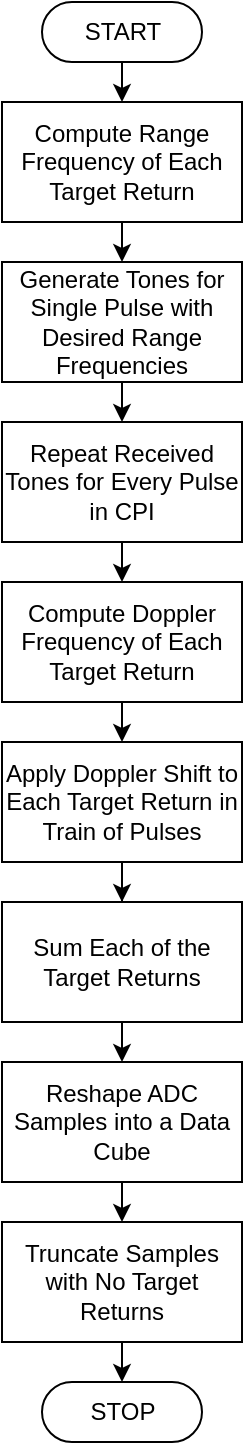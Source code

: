 <mxfile version="20.5.3" type="device" pages="7"><diagram id="XsvlJsYWS_nVfsNClrRG" name="ADC_Signal_Generation"><mxGraphModel dx="1422" dy="895" grid="1" gridSize="10" guides="1" tooltips="1" connect="1" arrows="1" fold="1" page="1" pageScale="1" pageWidth="850" pageHeight="1100" math="0" shadow="0"><root><mxCell id="0"/><mxCell id="1" parent="0"/><mxCell id="pCtaR1M1iawHM73BWnsn-4" style="edgeStyle=orthogonalEdgeStyle;rounded=0;orthogonalLoop=1;jettySize=auto;html=1;exitX=0.5;exitY=1;exitDx=0;exitDy=0;entryX=0.5;entryY=0;entryDx=0;entryDy=0;" edge="1" parent="1" source="pCtaR1M1iawHM73BWnsn-1" target="pCtaR1M1iawHM73BWnsn-3"><mxGeometry relative="1" as="geometry"><mxPoint x="380" y="250" as="targetPoint"/></mxGeometry></mxCell><mxCell id="pCtaR1M1iawHM73BWnsn-1" value="Compute Range Frequency of Each Target Return" style="rounded=0;whiteSpace=wrap;html=1;" vertex="1" parent="1"><mxGeometry x="580" y="80" width="120" height="60" as="geometry"/></mxCell><mxCell id="pCtaR1M1iawHM73BWnsn-6" style="edgeStyle=orthogonalEdgeStyle;rounded=0;orthogonalLoop=1;jettySize=auto;html=1;exitX=0.5;exitY=1;exitDx=0;exitDy=0;entryX=0.5;entryY=0;entryDx=0;entryDy=0;" edge="1" parent="1" source="pCtaR1M1iawHM73BWnsn-3" target="pCtaR1M1iawHM73BWnsn-5"><mxGeometry relative="1" as="geometry"/></mxCell><mxCell id="pCtaR1M1iawHM73BWnsn-3" value="Generate Tones for Single Pulse with Desired Range Frequencies" style="rounded=0;whiteSpace=wrap;html=1;" vertex="1" parent="1"><mxGeometry x="580" y="160" width="120" height="60" as="geometry"/></mxCell><mxCell id="pCtaR1M1iawHM73BWnsn-8" style="edgeStyle=orthogonalEdgeStyle;rounded=0;orthogonalLoop=1;jettySize=auto;html=1;exitX=0.5;exitY=1;exitDx=0;exitDy=0;" edge="1" parent="1" source="pCtaR1M1iawHM73BWnsn-5"><mxGeometry relative="1" as="geometry"><mxPoint x="640" y="320" as="targetPoint"/></mxGeometry></mxCell><mxCell id="pCtaR1M1iawHM73BWnsn-5" value="Repeat Received Tones for Every Pulse in CPI" style="rounded=0;whiteSpace=wrap;html=1;" vertex="1" parent="1"><mxGeometry x="580" y="240" width="120" height="60" as="geometry"/></mxCell><mxCell id="pCtaR1M1iawHM73BWnsn-10" style="edgeStyle=orthogonalEdgeStyle;rounded=0;orthogonalLoop=1;jettySize=auto;html=1;exitX=0.5;exitY=1;exitDx=0;exitDy=0;entryX=0.5;entryY=0;entryDx=0;entryDy=0;" edge="1" parent="1" source="pCtaR1M1iawHM73BWnsn-7" target="pCtaR1M1iawHM73BWnsn-9"><mxGeometry relative="1" as="geometry"/></mxCell><mxCell id="pCtaR1M1iawHM73BWnsn-7" value="Compute Doppler Frequency of Each Target Return" style="rounded=0;whiteSpace=wrap;html=1;" vertex="1" parent="1"><mxGeometry x="580" y="320" width="120" height="60" as="geometry"/></mxCell><mxCell id="pCtaR1M1iawHM73BWnsn-12" style="edgeStyle=orthogonalEdgeStyle;rounded=0;orthogonalLoop=1;jettySize=auto;html=1;exitX=0.5;exitY=1;exitDx=0;exitDy=0;" edge="1" parent="1" source="pCtaR1M1iawHM73BWnsn-9" target="pCtaR1M1iawHM73BWnsn-11"><mxGeometry relative="1" as="geometry"/></mxCell><mxCell id="pCtaR1M1iawHM73BWnsn-9" value="Apply Doppler Shift to Each Target Return in Train of Pulses" style="rounded=0;whiteSpace=wrap;html=1;" vertex="1" parent="1"><mxGeometry x="580" y="400" width="120" height="60" as="geometry"/></mxCell><mxCell id="pCtaR1M1iawHM73BWnsn-15" style="edgeStyle=orthogonalEdgeStyle;rounded=0;orthogonalLoop=1;jettySize=auto;html=1;exitX=0.5;exitY=1;exitDx=0;exitDy=0;entryX=0.5;entryY=0;entryDx=0;entryDy=0;" edge="1" parent="1" source="pCtaR1M1iawHM73BWnsn-11" target="pCtaR1M1iawHM73BWnsn-13"><mxGeometry relative="1" as="geometry"/></mxCell><mxCell id="pCtaR1M1iawHM73BWnsn-11" value="Sum Each of the Target Returns" style="rounded=0;whiteSpace=wrap;html=1;" vertex="1" parent="1"><mxGeometry x="580" y="480" width="120" height="60" as="geometry"/></mxCell><mxCell id="pCtaR1M1iawHM73BWnsn-16" style="edgeStyle=orthogonalEdgeStyle;rounded=0;orthogonalLoop=1;jettySize=auto;html=1;exitX=0.5;exitY=1;exitDx=0;exitDy=0;entryX=0.5;entryY=0;entryDx=0;entryDy=0;" edge="1" parent="1" source="pCtaR1M1iawHM73BWnsn-13" target="pCtaR1M1iawHM73BWnsn-14"><mxGeometry relative="1" as="geometry"/></mxCell><mxCell id="pCtaR1M1iawHM73BWnsn-13" value="Reshape ADC Samples into a Data Cube" style="rounded=0;whiteSpace=wrap;html=1;" vertex="1" parent="1"><mxGeometry x="580" y="560" width="120" height="60" as="geometry"/></mxCell><mxCell id="pCtaR1M1iawHM73BWnsn-20" style="edgeStyle=orthogonalEdgeStyle;rounded=0;orthogonalLoop=1;jettySize=auto;html=1;exitX=0.5;exitY=1;exitDx=0;exitDy=0;entryX=0.5;entryY=0.5;entryDx=0;entryDy=-15;entryPerimeter=0;" edge="1" parent="1" source="pCtaR1M1iawHM73BWnsn-14" target="pCtaR1M1iawHM73BWnsn-19"><mxGeometry relative="1" as="geometry"/></mxCell><mxCell id="pCtaR1M1iawHM73BWnsn-14" value="Truncate Samples with No Target Returns" style="rounded=0;whiteSpace=wrap;html=1;" vertex="1" parent="1"><mxGeometry x="580" y="640" width="120" height="60" as="geometry"/></mxCell><mxCell id="pCtaR1M1iawHM73BWnsn-18" style="edgeStyle=orthogonalEdgeStyle;rounded=0;orthogonalLoop=1;jettySize=auto;html=1;exitX=0.5;exitY=0.5;exitDx=0;exitDy=15;exitPerimeter=0;entryX=0.5;entryY=0;entryDx=0;entryDy=0;" edge="1" parent="1" source="pCtaR1M1iawHM73BWnsn-17" target="pCtaR1M1iawHM73BWnsn-1"><mxGeometry relative="1" as="geometry"/></mxCell><mxCell id="pCtaR1M1iawHM73BWnsn-17" value="START" style="html=1;dashed=0;whitespace=wrap;shape=mxgraph.dfd.start" vertex="1" parent="1"><mxGeometry x="600" y="30" width="80" height="30" as="geometry"/></mxCell><mxCell id="pCtaR1M1iawHM73BWnsn-19" value="STOP" style="html=1;dashed=0;whitespace=wrap;shape=mxgraph.dfd.start" vertex="1" parent="1"><mxGeometry x="600" y="720" width="80" height="30" as="geometry"/></mxCell></root></mxGraphModel></diagram><diagram id="BDVmSubpuNi5PZhpdsbS" name="Unsorted_RDM"><mxGraphModel dx="880" dy="554" grid="1" gridSize="10" guides="1" tooltips="1" connect="1" arrows="1" fold="1" page="1" pageScale="1" pageWidth="850" pageHeight="1100" math="0" shadow="0"><root><mxCell id="0"/><mxCell id="1" parent="0"/><mxCell id="qma4b-tmyD7hsim3KMBe-1" value="" style="rounded=0;whiteSpace=wrap;html=1;" vertex="1" parent="1"><mxGeometry x="239" y="120" width="40" height="40" as="geometry"/></mxCell><mxCell id="qma4b-tmyD7hsim3KMBe-2" value="" style="rounded=0;whiteSpace=wrap;html=1;" vertex="1" parent="1"><mxGeometry x="239" y="160" width="40" height="40" as="geometry"/></mxCell><mxCell id="qma4b-tmyD7hsim3KMBe-3" value="" style="rounded=0;whiteSpace=wrap;html=1;" vertex="1" parent="1"><mxGeometry x="239" y="200" width="40" height="40" as="geometry"/></mxCell><mxCell id="qma4b-tmyD7hsim3KMBe-4" value="" style="rounded=0;whiteSpace=wrap;html=1;" vertex="1" parent="1"><mxGeometry x="239" y="240" width="40" height="40" as="geometry"/></mxCell><mxCell id="qma4b-tmyD7hsim3KMBe-5" value="" style="rounded=0;whiteSpace=wrap;html=1;" vertex="1" parent="1"><mxGeometry x="239" y="280" width="40" height="40" as="geometry"/></mxCell><mxCell id="qma4b-tmyD7hsim3KMBe-6" value="" style="rounded=0;whiteSpace=wrap;html=1;" vertex="1" parent="1"><mxGeometry x="279" y="120" width="40" height="40" as="geometry"/></mxCell><mxCell id="qma4b-tmyD7hsim3KMBe-7" value="" style="rounded=0;whiteSpace=wrap;html=1;" vertex="1" parent="1"><mxGeometry x="279" y="160" width="40" height="40" as="geometry"/></mxCell><mxCell id="qma4b-tmyD7hsim3KMBe-8" value="" style="rounded=0;whiteSpace=wrap;html=1;" vertex="1" parent="1"><mxGeometry x="279" y="200" width="40" height="40" as="geometry"/></mxCell><mxCell id="qma4b-tmyD7hsim3KMBe-9" value="" style="rounded=0;whiteSpace=wrap;html=1;" vertex="1" parent="1"><mxGeometry x="279" y="240" width="40" height="40" as="geometry"/></mxCell><mxCell id="qma4b-tmyD7hsim3KMBe-10" value="" style="rounded=0;whiteSpace=wrap;html=1;" vertex="1" parent="1"><mxGeometry x="279" y="280" width="40" height="40" as="geometry"/></mxCell><mxCell id="qma4b-tmyD7hsim3KMBe-11" value="" style="rounded=0;whiteSpace=wrap;html=1;" vertex="1" parent="1"><mxGeometry x="319" y="120" width="40" height="40" as="geometry"/></mxCell><mxCell id="qma4b-tmyD7hsim3KMBe-12" value="" style="rounded=0;whiteSpace=wrap;html=1;" vertex="1" parent="1"><mxGeometry x="319" y="160" width="40" height="40" as="geometry"/></mxCell><mxCell id="qma4b-tmyD7hsim3KMBe-13" value="" style="rounded=0;whiteSpace=wrap;html=1;" vertex="1" parent="1"><mxGeometry x="319" y="200" width="40" height="40" as="geometry"/></mxCell><mxCell id="qma4b-tmyD7hsim3KMBe-14" value="" style="rounded=0;whiteSpace=wrap;html=1;" vertex="1" parent="1"><mxGeometry x="319" y="240" width="40" height="40" as="geometry"/></mxCell><mxCell id="qma4b-tmyD7hsim3KMBe-15" value="" style="rounded=0;whiteSpace=wrap;html=1;" vertex="1" parent="1"><mxGeometry x="319" y="280" width="40" height="40" as="geometry"/></mxCell><mxCell id="qma4b-tmyD7hsim3KMBe-16" value="" style="rounded=0;whiteSpace=wrap;html=1;" vertex="1" parent="1"><mxGeometry x="359" y="120" width="40" height="40" as="geometry"/></mxCell><mxCell id="qma4b-tmyD7hsim3KMBe-17" value="" style="rounded=0;whiteSpace=wrap;html=1;" vertex="1" parent="1"><mxGeometry x="359" y="160" width="40" height="40" as="geometry"/></mxCell><mxCell id="qma4b-tmyD7hsim3KMBe-18" value="" style="rounded=0;whiteSpace=wrap;html=1;" vertex="1" parent="1"><mxGeometry x="359" y="200" width="40" height="40" as="geometry"/></mxCell><mxCell id="qma4b-tmyD7hsim3KMBe-19" value="" style="rounded=0;whiteSpace=wrap;html=1;" vertex="1" parent="1"><mxGeometry x="359" y="240" width="40" height="40" as="geometry"/></mxCell><mxCell id="qma4b-tmyD7hsim3KMBe-20" value="" style="rounded=0;whiteSpace=wrap;html=1;" vertex="1" parent="1"><mxGeometry x="359" y="280" width="40" height="40" as="geometry"/></mxCell><mxCell id="qma4b-tmyD7hsim3KMBe-21" value="" style="rounded=0;whiteSpace=wrap;html=1;" vertex="1" parent="1"><mxGeometry x="399" y="120" width="40" height="40" as="geometry"/></mxCell><mxCell id="qma4b-tmyD7hsim3KMBe-22" value="" style="rounded=0;whiteSpace=wrap;html=1;" vertex="1" parent="1"><mxGeometry x="399" y="160" width="40" height="40" as="geometry"/></mxCell><mxCell id="qma4b-tmyD7hsim3KMBe-23" value="" style="rounded=0;whiteSpace=wrap;html=1;" vertex="1" parent="1"><mxGeometry x="399" y="200" width="40" height="40" as="geometry"/></mxCell><mxCell id="qma4b-tmyD7hsim3KMBe-24" value="" style="rounded=0;whiteSpace=wrap;html=1;" vertex="1" parent="1"><mxGeometry x="399" y="240" width="40" height="40" as="geometry"/></mxCell><mxCell id="qma4b-tmyD7hsim3KMBe-25" value="" style="rounded=0;whiteSpace=wrap;html=1;" vertex="1" parent="1"><mxGeometry x="399" y="280" width="40" height="40" as="geometry"/></mxCell><mxCell id="qma4b-tmyD7hsim3KMBe-26" value="R&lt;sub&gt;1&lt;/sub&gt;" style="text;html=1;resizable=0;autosize=1;align=center;verticalAlign=middle;points=[];fillColor=none;strokeColor=none;rounded=0;" vertex="1" parent="1"><mxGeometry x="199" y="125" width="40" height="30" as="geometry"/></mxCell><mxCell id="qma4b-tmyD7hsim3KMBe-27" value="R&lt;sub&gt;2&lt;/sub&gt;" style="text;html=1;resizable=0;autosize=1;align=center;verticalAlign=middle;points=[];fillColor=none;strokeColor=none;rounded=0;" vertex="1" parent="1"><mxGeometry x="199" y="165" width="40" height="30" as="geometry"/></mxCell><mxCell id="qma4b-tmyD7hsim3KMBe-28" value="R&lt;sub&gt;3&lt;/sub&gt;" style="text;html=1;resizable=0;autosize=1;align=center;verticalAlign=middle;points=[];fillColor=none;strokeColor=none;rounded=0;" vertex="1" parent="1"><mxGeometry x="199" y="203" width="40" height="30" as="geometry"/></mxCell><mxCell id="qma4b-tmyD7hsim3KMBe-29" value="R&lt;sub&gt;4&lt;/sub&gt;" style="text;html=1;resizable=0;autosize=1;align=center;verticalAlign=middle;points=[];fillColor=none;strokeColor=none;rounded=0;" vertex="1" parent="1"><mxGeometry x="199" y="243" width="40" height="30" as="geometry"/></mxCell><mxCell id="qma4b-tmyD7hsim3KMBe-30" value="R&lt;sub&gt;0&lt;/sub&gt;" style="text;html=1;resizable=0;autosize=1;align=center;verticalAlign=middle;points=[];fillColor=none;strokeColor=none;rounded=0;" vertex="1" parent="1"><mxGeometry x="199" y="285" width="40" height="30" as="geometry"/></mxCell><mxCell id="qma4b-tmyD7hsim3KMBe-31" value="D&lt;sub&gt;0&lt;/sub&gt;" style="text;html=1;resizable=0;autosize=1;align=center;verticalAlign=middle;points=[];fillColor=none;strokeColor=none;rounded=0;" vertex="1" parent="1"><mxGeometry x="239" y="320" width="40" height="30" as="geometry"/></mxCell><mxCell id="qma4b-tmyD7hsim3KMBe-32" value="D&lt;sub&gt;1&lt;/sub&gt;" style="text;html=1;resizable=0;autosize=1;align=center;verticalAlign=middle;points=[];fillColor=none;strokeColor=none;rounded=0;" vertex="1" parent="1"><mxGeometry x="279" y="320" width="40" height="30" as="geometry"/></mxCell><mxCell id="qma4b-tmyD7hsim3KMBe-33" value="D&lt;sub&gt;2&lt;/sub&gt;" style="text;html=1;resizable=0;autosize=1;align=center;verticalAlign=middle;points=[];fillColor=none;strokeColor=none;rounded=0;" vertex="1" parent="1"><mxGeometry x="319" y="320" width="40" height="30" as="geometry"/></mxCell><mxCell id="qma4b-tmyD7hsim3KMBe-34" value="D&lt;sub&gt;3&lt;/sub&gt;" style="text;html=1;resizable=0;autosize=1;align=center;verticalAlign=middle;points=[];fillColor=none;strokeColor=none;rounded=0;" vertex="1" parent="1"><mxGeometry x="359" y="320" width="40" height="30" as="geometry"/></mxCell><mxCell id="qma4b-tmyD7hsim3KMBe-35" value="D&lt;sub&gt;4&lt;/sub&gt;" style="text;html=1;resizable=0;autosize=1;align=center;verticalAlign=middle;points=[];fillColor=none;strokeColor=none;rounded=0;" vertex="1" parent="1"><mxGeometry x="399" y="320" width="40" height="30" as="geometry"/></mxCell></root></mxGraphModel></diagram><diagram name="Sorted_RDM" id="5gnEnsyJKhAqsS_R41z9"><mxGraphModel dx="924" dy="582" grid="1" gridSize="10" guides="1" tooltips="1" connect="1" arrows="1" fold="1" page="1" pageScale="1" pageWidth="850" pageHeight="1100" math="0" shadow="0"><root><mxCell id="VAWcPQcl9R44D6TkG4Eb-0"/><mxCell id="VAWcPQcl9R44D6TkG4Eb-1" parent="VAWcPQcl9R44D6TkG4Eb-0"/><mxCell id="VAWcPQcl9R44D6TkG4Eb-2" value="" style="rounded=0;whiteSpace=wrap;html=1;" vertex="1" parent="VAWcPQcl9R44D6TkG4Eb-1"><mxGeometry x="239" y="120" width="40" height="40" as="geometry"/></mxCell><mxCell id="VAWcPQcl9R44D6TkG4Eb-3" value="" style="rounded=0;whiteSpace=wrap;html=1;" vertex="1" parent="VAWcPQcl9R44D6TkG4Eb-1"><mxGeometry x="239" y="160" width="40" height="40" as="geometry"/></mxCell><mxCell id="VAWcPQcl9R44D6TkG4Eb-4" value="" style="rounded=0;whiteSpace=wrap;html=1;" vertex="1" parent="VAWcPQcl9R44D6TkG4Eb-1"><mxGeometry x="239" y="200" width="40" height="40" as="geometry"/></mxCell><mxCell id="VAWcPQcl9R44D6TkG4Eb-5" value="" style="rounded=0;whiteSpace=wrap;html=1;" vertex="1" parent="VAWcPQcl9R44D6TkG4Eb-1"><mxGeometry x="239" y="240" width="40" height="40" as="geometry"/></mxCell><mxCell id="VAWcPQcl9R44D6TkG4Eb-6" value="" style="rounded=0;whiteSpace=wrap;html=1;" vertex="1" parent="VAWcPQcl9R44D6TkG4Eb-1"><mxGeometry x="239" y="280" width="40" height="40" as="geometry"/></mxCell><mxCell id="VAWcPQcl9R44D6TkG4Eb-7" value="" style="rounded=0;whiteSpace=wrap;html=1;" vertex="1" parent="VAWcPQcl9R44D6TkG4Eb-1"><mxGeometry x="279" y="120" width="40" height="40" as="geometry"/></mxCell><mxCell id="VAWcPQcl9R44D6TkG4Eb-8" value="" style="rounded=0;whiteSpace=wrap;html=1;" vertex="1" parent="VAWcPQcl9R44D6TkG4Eb-1"><mxGeometry x="279" y="160" width="40" height="40" as="geometry"/></mxCell><mxCell id="VAWcPQcl9R44D6TkG4Eb-9" value="" style="rounded=0;whiteSpace=wrap;html=1;" vertex="1" parent="VAWcPQcl9R44D6TkG4Eb-1"><mxGeometry x="279" y="200" width="40" height="40" as="geometry"/></mxCell><mxCell id="VAWcPQcl9R44D6TkG4Eb-10" value="" style="rounded=0;whiteSpace=wrap;html=1;" vertex="1" parent="VAWcPQcl9R44D6TkG4Eb-1"><mxGeometry x="279" y="240" width="40" height="40" as="geometry"/></mxCell><mxCell id="VAWcPQcl9R44D6TkG4Eb-11" value="" style="rounded=0;whiteSpace=wrap;html=1;" vertex="1" parent="VAWcPQcl9R44D6TkG4Eb-1"><mxGeometry x="279" y="280" width="40" height="40" as="geometry"/></mxCell><mxCell id="VAWcPQcl9R44D6TkG4Eb-12" value="" style="rounded=0;whiteSpace=wrap;html=1;" vertex="1" parent="VAWcPQcl9R44D6TkG4Eb-1"><mxGeometry x="319" y="120" width="40" height="40" as="geometry"/></mxCell><mxCell id="VAWcPQcl9R44D6TkG4Eb-13" value="" style="rounded=0;whiteSpace=wrap;html=1;" vertex="1" parent="VAWcPQcl9R44D6TkG4Eb-1"><mxGeometry x="319" y="160" width="40" height="40" as="geometry"/></mxCell><mxCell id="VAWcPQcl9R44D6TkG4Eb-14" value="" style="rounded=0;whiteSpace=wrap;html=1;" vertex="1" parent="VAWcPQcl9R44D6TkG4Eb-1"><mxGeometry x="319" y="200" width="40" height="40" as="geometry"/></mxCell><mxCell id="VAWcPQcl9R44D6TkG4Eb-15" value="" style="rounded=0;whiteSpace=wrap;html=1;" vertex="1" parent="VAWcPQcl9R44D6TkG4Eb-1"><mxGeometry x="319" y="240" width="40" height="40" as="geometry"/></mxCell><mxCell id="VAWcPQcl9R44D6TkG4Eb-16" value="" style="rounded=0;whiteSpace=wrap;html=1;" vertex="1" parent="VAWcPQcl9R44D6TkG4Eb-1"><mxGeometry x="319" y="280" width="40" height="40" as="geometry"/></mxCell><mxCell id="VAWcPQcl9R44D6TkG4Eb-17" value="" style="rounded=0;whiteSpace=wrap;html=1;" vertex="1" parent="VAWcPQcl9R44D6TkG4Eb-1"><mxGeometry x="359" y="120" width="40" height="40" as="geometry"/></mxCell><mxCell id="VAWcPQcl9R44D6TkG4Eb-18" value="" style="rounded=0;whiteSpace=wrap;html=1;" vertex="1" parent="VAWcPQcl9R44D6TkG4Eb-1"><mxGeometry x="359" y="160" width="40" height="40" as="geometry"/></mxCell><mxCell id="VAWcPQcl9R44D6TkG4Eb-19" value="" style="rounded=0;whiteSpace=wrap;html=1;" vertex="1" parent="VAWcPQcl9R44D6TkG4Eb-1"><mxGeometry x="359" y="200" width="40" height="40" as="geometry"/></mxCell><mxCell id="VAWcPQcl9R44D6TkG4Eb-20" value="" style="rounded=0;whiteSpace=wrap;html=1;" vertex="1" parent="VAWcPQcl9R44D6TkG4Eb-1"><mxGeometry x="359" y="240" width="40" height="40" as="geometry"/></mxCell><mxCell id="VAWcPQcl9R44D6TkG4Eb-21" value="" style="rounded=0;whiteSpace=wrap;html=1;" vertex="1" parent="VAWcPQcl9R44D6TkG4Eb-1"><mxGeometry x="359" y="280" width="40" height="40" as="geometry"/></mxCell><mxCell id="VAWcPQcl9R44D6TkG4Eb-22" value="" style="rounded=0;whiteSpace=wrap;html=1;" vertex="1" parent="VAWcPQcl9R44D6TkG4Eb-1"><mxGeometry x="399" y="120" width="40" height="40" as="geometry"/></mxCell><mxCell id="VAWcPQcl9R44D6TkG4Eb-23" value="" style="rounded=0;whiteSpace=wrap;html=1;" vertex="1" parent="VAWcPQcl9R44D6TkG4Eb-1"><mxGeometry x="399" y="160" width="40" height="40" as="geometry"/></mxCell><mxCell id="VAWcPQcl9R44D6TkG4Eb-24" value="" style="rounded=0;whiteSpace=wrap;html=1;" vertex="1" parent="VAWcPQcl9R44D6TkG4Eb-1"><mxGeometry x="399" y="200" width="40" height="40" as="geometry"/></mxCell><mxCell id="VAWcPQcl9R44D6TkG4Eb-25" value="" style="rounded=0;whiteSpace=wrap;html=1;" vertex="1" parent="VAWcPQcl9R44D6TkG4Eb-1"><mxGeometry x="399" y="240" width="40" height="40" as="geometry"/></mxCell><mxCell id="VAWcPQcl9R44D6TkG4Eb-26" value="" style="rounded=0;whiteSpace=wrap;html=1;" vertex="1" parent="VAWcPQcl9R44D6TkG4Eb-1"><mxGeometry x="399" y="280" width="40" height="40" as="geometry"/></mxCell><mxCell id="VAWcPQcl9R44D6TkG4Eb-27" value="R&lt;sub&gt;4&lt;/sub&gt;" style="text;html=1;resizable=0;autosize=1;align=center;verticalAlign=middle;points=[];fillColor=none;strokeColor=none;rounded=0;" vertex="1" parent="VAWcPQcl9R44D6TkG4Eb-1"><mxGeometry x="199" y="125" width="40" height="30" as="geometry"/></mxCell><mxCell id="VAWcPQcl9R44D6TkG4Eb-28" value="R&lt;sub&gt;3&lt;/sub&gt;" style="text;html=1;resizable=0;autosize=1;align=center;verticalAlign=middle;points=[];fillColor=none;strokeColor=none;rounded=0;" vertex="1" parent="VAWcPQcl9R44D6TkG4Eb-1"><mxGeometry x="199" y="165" width="40" height="30" as="geometry"/></mxCell><mxCell id="VAWcPQcl9R44D6TkG4Eb-29" value="R&lt;sub&gt;2&lt;/sub&gt;" style="text;html=1;resizable=0;autosize=1;align=center;verticalAlign=middle;points=[];fillColor=none;strokeColor=none;rounded=0;" vertex="1" parent="VAWcPQcl9R44D6TkG4Eb-1"><mxGeometry x="199" y="203" width="40" height="30" as="geometry"/></mxCell><mxCell id="VAWcPQcl9R44D6TkG4Eb-30" value="R&lt;sub&gt;1&lt;/sub&gt;" style="text;html=1;resizable=0;autosize=1;align=center;verticalAlign=middle;points=[];fillColor=none;strokeColor=none;rounded=0;" vertex="1" parent="VAWcPQcl9R44D6TkG4Eb-1"><mxGeometry x="199" y="243" width="40" height="30" as="geometry"/></mxCell><mxCell id="VAWcPQcl9R44D6TkG4Eb-31" value="R&lt;sub&gt;0&lt;/sub&gt;" style="text;html=1;resizable=0;autosize=1;align=center;verticalAlign=middle;points=[];fillColor=none;strokeColor=none;rounded=0;" vertex="1" parent="VAWcPQcl9R44D6TkG4Eb-1"><mxGeometry x="199" y="285" width="40" height="30" as="geometry"/></mxCell><mxCell id="VAWcPQcl9R44D6TkG4Eb-32" value="D&lt;sub&gt;0&lt;/sub&gt;" style="text;html=1;resizable=0;autosize=1;align=center;verticalAlign=middle;points=[];fillColor=none;strokeColor=none;rounded=0;" vertex="1" parent="VAWcPQcl9R44D6TkG4Eb-1"><mxGeometry x="239" y="320" width="40" height="30" as="geometry"/></mxCell><mxCell id="VAWcPQcl9R44D6TkG4Eb-33" value="D&lt;sub&gt;1&lt;/sub&gt;" style="text;html=1;resizable=0;autosize=1;align=center;verticalAlign=middle;points=[];fillColor=none;strokeColor=none;rounded=0;" vertex="1" parent="VAWcPQcl9R44D6TkG4Eb-1"><mxGeometry x="279" y="320" width="40" height="30" as="geometry"/></mxCell><mxCell id="VAWcPQcl9R44D6TkG4Eb-34" value="D&lt;sub&gt;2&lt;/sub&gt;" style="text;html=1;resizable=0;autosize=1;align=center;verticalAlign=middle;points=[];fillColor=none;strokeColor=none;rounded=0;" vertex="1" parent="VAWcPQcl9R44D6TkG4Eb-1"><mxGeometry x="319" y="320" width="40" height="30" as="geometry"/></mxCell><mxCell id="VAWcPQcl9R44D6TkG4Eb-35" value="D&lt;sub&gt;3&lt;/sub&gt;" style="text;html=1;resizable=0;autosize=1;align=center;verticalAlign=middle;points=[];fillColor=none;strokeColor=none;rounded=0;" vertex="1" parent="VAWcPQcl9R44D6TkG4Eb-1"><mxGeometry x="359" y="320" width="40" height="30" as="geometry"/></mxCell><mxCell id="VAWcPQcl9R44D6TkG4Eb-36" value="D&lt;sub&gt;4&lt;/sub&gt;" style="text;html=1;resizable=0;autosize=1;align=center;verticalAlign=middle;points=[];fillColor=none;strokeColor=none;rounded=0;" vertex="1" parent="VAWcPQcl9R44D6TkG4Eb-1"><mxGeometry x="399" y="320" width="40" height="30" as="geometry"/></mxCell></root></mxGraphModel></diagram><diagram id="eoetLt2s9mVSDNk1llPK" name="RDM_Generation"><mxGraphModel dx="739" dy="466" grid="1" gridSize="10" guides="1" tooltips="1" connect="1" arrows="1" fold="1" page="1" pageScale="1" pageWidth="850" pageHeight="1100" math="0" shadow="0"><root><mxCell id="0"/><mxCell id="1" parent="0"/><mxCell id="tJkEolf7fi75z0jrcYoH-6" style="edgeStyle=orthogonalEdgeStyle;rounded=0;orthogonalLoop=1;jettySize=auto;html=1;exitX=1;exitY=0.5;exitDx=0;exitDy=0;" edge="1" parent="1" source="tJkEolf7fi75z0jrcYoH-1" target="tJkEolf7fi75z0jrcYoH-5"><mxGeometry relative="1" as="geometry"/></mxCell><mxCell id="tJkEolf7fi75z0jrcYoH-1" value="Data Cube" style="rounded=0;whiteSpace=wrap;html=1;" vertex="1" parent="1"><mxGeometry x="200" y="80" width="80" height="40" as="geometry"/></mxCell><mxCell id="tJkEolf7fi75z0jrcYoH-8" style="edgeStyle=orthogonalEdgeStyle;rounded=0;orthogonalLoop=1;jettySize=auto;html=1;exitX=1;exitY=0.5;exitDx=0;exitDy=0;entryX=0;entryY=0.5;entryDx=0;entryDy=0;" edge="1" parent="1" source="tJkEolf7fi75z0jrcYoH-5" target="tJkEolf7fi75z0jrcYoH-7"><mxGeometry relative="1" as="geometry"/></mxCell><mxCell id="tJkEolf7fi75z0jrcYoH-5" value="Fast-Time FFT" style="rounded=0;whiteSpace=wrap;html=1;" vertex="1" parent="1"><mxGeometry x="320" y="80" width="80" height="40" as="geometry"/></mxCell><mxCell id="tJkEolf7fi75z0jrcYoH-10" style="edgeStyle=orthogonalEdgeStyle;rounded=0;orthogonalLoop=1;jettySize=auto;html=1;exitX=1;exitY=0.5;exitDx=0;exitDy=0;" edge="1" parent="1" source="tJkEolf7fi75z0jrcYoH-7" target="tJkEolf7fi75z0jrcYoH-9"><mxGeometry relative="1" as="geometry"/></mxCell><mxCell id="tJkEolf7fi75z0jrcYoH-7" value="Slow-Time FFT" style="rounded=0;whiteSpace=wrap;html=1;" vertex="1" parent="1"><mxGeometry x="440" y="80" width="80" height="40" as="geometry"/></mxCell><mxCell id="tJkEolf7fi75z0jrcYoH-9" value="RDM" style="rounded=0;whiteSpace=wrap;html=1;" vertex="1" parent="1"><mxGeometry x="560" y="80" width="80" height="40" as="geometry"/></mxCell></root></mxGraphModel></diagram><diagram name="Copy of RDM_Generation" id="qhoW599u94LHxaz88uep"><mxGraphModel dx="684" dy="431" grid="1" gridSize="10" guides="1" tooltips="1" connect="1" arrows="1" fold="1" page="1" pageScale="1" pageWidth="850" pageHeight="1100" math="0" shadow="0"><root><mxCell id="GfXU0Yf7cd25zhuCfVfK-0"/><mxCell id="GfXU0Yf7cd25zhuCfVfK-1" parent="GfXU0Yf7cd25zhuCfVfK-0"/><mxCell id="GfXU0Yf7cd25zhuCfVfK-2" style="edgeStyle=orthogonalEdgeStyle;rounded=0;orthogonalLoop=1;jettySize=auto;html=1;exitX=1;exitY=0.5;exitDx=0;exitDy=0;" edge="1" parent="GfXU0Yf7cd25zhuCfVfK-1" source="GfXU0Yf7cd25zhuCfVfK-3" target="GfXU0Yf7cd25zhuCfVfK-5"><mxGeometry relative="1" as="geometry"/></mxCell><mxCell id="GfXU0Yf7cd25zhuCfVfK-3" value="Data Cube" style="rounded=0;whiteSpace=wrap;html=1;" vertex="1" parent="GfXU0Yf7cd25zhuCfVfK-1"><mxGeometry x="200" y="80" width="80" height="40" as="geometry"/></mxCell><mxCell id="GfXU0Yf7cd25zhuCfVfK-4" style="edgeStyle=orthogonalEdgeStyle;rounded=0;orthogonalLoop=1;jettySize=auto;html=1;exitX=1;exitY=0.5;exitDx=0;exitDy=0;entryX=0;entryY=0.5;entryDx=0;entryDy=0;" edge="1" parent="GfXU0Yf7cd25zhuCfVfK-1" source="GfXU0Yf7cd25zhuCfVfK-5" target="iY6bvdlIruvFw4gIKjS2-0"><mxGeometry relative="1" as="geometry"/></mxCell><mxCell id="GfXU0Yf7cd25zhuCfVfK-5" value="Fast-Time FFT" style="rounded=0;whiteSpace=wrap;html=1;" vertex="1" parent="GfXU0Yf7cd25zhuCfVfK-1"><mxGeometry x="320" y="80" width="80" height="40" as="geometry"/></mxCell><mxCell id="GfXU0Yf7cd25zhuCfVfK-6" style="edgeStyle=orthogonalEdgeStyle;rounded=0;orthogonalLoop=1;jettySize=auto;html=1;exitX=1;exitY=0.5;exitDx=0;exitDy=0;" edge="1" parent="GfXU0Yf7cd25zhuCfVfK-1" source="GfXU0Yf7cd25zhuCfVfK-7" target="GfXU0Yf7cd25zhuCfVfK-8"><mxGeometry relative="1" as="geometry"/></mxCell><mxCell id="GfXU0Yf7cd25zhuCfVfK-7" value="Slow-Time FFT" style="rounded=0;whiteSpace=wrap;html=1;" vertex="1" parent="GfXU0Yf7cd25zhuCfVfK-1"><mxGeometry x="560" y="80" width="80" height="40" as="geometry"/></mxCell><mxCell id="GfXU0Yf7cd25zhuCfVfK-8" value="RDM" style="rounded=0;whiteSpace=wrap;html=1;" vertex="1" parent="GfXU0Yf7cd25zhuCfVfK-1"><mxGeometry x="680" y="80" width="80" height="40" as="geometry"/></mxCell><mxCell id="iY6bvdlIruvFw4gIKjS2-1" style="edgeStyle=orthogonalEdgeStyle;rounded=0;orthogonalLoop=1;jettySize=auto;html=1;exitX=1;exitY=0.5;exitDx=0;exitDy=0;entryX=0;entryY=0.5;entryDx=0;entryDy=0;" edge="1" parent="GfXU0Yf7cd25zhuCfVfK-1" source="iY6bvdlIruvFw4gIKjS2-0" target="GfXU0Yf7cd25zhuCfVfK-7"><mxGeometry relative="1" as="geometry"/></mxCell><mxCell id="iY6bvdlIruvFw4gIKjS2-0" value="Reorder Range Gates" style="rounded=0;whiteSpace=wrap;html=1;" vertex="1" parent="GfXU0Yf7cd25zhuCfVfK-1"><mxGeometry x="440" y="80" width="80" height="40" as="geometry"/></mxCell></root></mxGraphModel></diagram><diagram name="Amplitude_Compensation" id="9ai8KSfCCVKacycW04XN"><mxGraphModel dx="803" dy="506" grid="1" gridSize="10" guides="1" tooltips="1" connect="1" arrows="1" fold="1" page="1" pageScale="1" pageWidth="850" pageHeight="1100" math="0" shadow="0"><root><mxCell id="EaoBGAGSMgRXQh1aoxzk-0"/><mxCell id="EaoBGAGSMgRXQh1aoxzk-1" parent="EaoBGAGSMgRXQh1aoxzk-0"/><mxCell id="EaoBGAGSMgRXQh1aoxzk-2" style="edgeStyle=orthogonalEdgeStyle;rounded=0;orthogonalLoop=1;jettySize=auto;html=1;exitX=1;exitY=0.5;exitDx=0;exitDy=0;" edge="1" parent="EaoBGAGSMgRXQh1aoxzk-1" source="EaoBGAGSMgRXQh1aoxzk-3" target="EaoBGAGSMgRXQh1aoxzk-5"><mxGeometry relative="1" as="geometry"/></mxCell><mxCell id="EaoBGAGSMgRXQh1aoxzk-3" value="Data Cube" style="rounded=0;whiteSpace=wrap;html=1;" vertex="1" parent="EaoBGAGSMgRXQh1aoxzk-1"><mxGeometry x="200" y="80" width="80" height="40" as="geometry"/></mxCell><mxCell id="weqfuOzb-yE4W973DJ3g-0" style="edgeStyle=orthogonalEdgeStyle;rounded=0;orthogonalLoop=1;jettySize=auto;html=1;exitX=1;exitY=0.5;exitDx=0;exitDy=0;entryX=0;entryY=0.5;entryDx=0;entryDy=0;" edge="1" parent="EaoBGAGSMgRXQh1aoxzk-1" source="EaoBGAGSMgRXQh1aoxzk-5" target="ObYCfFLBM-Su23ue9LiP-0"><mxGeometry relative="1" as="geometry"/></mxCell><mxCell id="EaoBGAGSMgRXQh1aoxzk-5" value="Fast-Time FFT" style="rounded=0;whiteSpace=wrap;html=1;" vertex="1" parent="EaoBGAGSMgRXQh1aoxzk-1"><mxGeometry x="320" y="80" width="80" height="40" as="geometry"/></mxCell><mxCell id="EaoBGAGSMgRXQh1aoxzk-6" style="edgeStyle=orthogonalEdgeStyle;rounded=0;orthogonalLoop=1;jettySize=auto;html=1;exitX=1;exitY=0.5;exitDx=0;exitDy=0;" edge="1" parent="EaoBGAGSMgRXQh1aoxzk-1" source="EaoBGAGSMgRXQh1aoxzk-7" target="EaoBGAGSMgRXQh1aoxzk-8"><mxGeometry relative="1" as="geometry"/></mxCell><mxCell id="EaoBGAGSMgRXQh1aoxzk-7" value="Slow-Time FFT" style="rounded=0;whiteSpace=wrap;html=1;" vertex="1" parent="EaoBGAGSMgRXQh1aoxzk-1"><mxGeometry x="200" y="160" width="80" height="40" as="geometry"/></mxCell><mxCell id="EaoBGAGSMgRXQh1aoxzk-8" value="RDM" style="rounded=0;whiteSpace=wrap;html=1;" vertex="1" parent="EaoBGAGSMgRXQh1aoxzk-1"><mxGeometry x="320" y="160" width="80" height="40" as="geometry"/></mxCell><mxCell id="weqfuOzb-yE4W973DJ3g-2" style="edgeStyle=orthogonalEdgeStyle;rounded=0;orthogonalLoop=1;jettySize=auto;html=1;exitX=1;exitY=0.5;exitDx=0;exitDy=0;entryX=0;entryY=0.5;entryDx=0;entryDy=0;" edge="1" parent="EaoBGAGSMgRXQh1aoxzk-1" source="xJDwxIhZ93fvP0aS-vr0-0" target="EaoBGAGSMgRXQh1aoxzk-7"><mxGeometry relative="1" as="geometry"/></mxCell><mxCell id="xJDwxIhZ93fvP0aS-vr0-0" value="Amplitude Compensation" style="rounded=0;whiteSpace=wrap;html=1;" vertex="1" parent="EaoBGAGSMgRXQh1aoxzk-1"><mxGeometry x="560" y="80" width="80" height="40" as="geometry"/></mxCell><mxCell id="weqfuOzb-yE4W973DJ3g-1" style="edgeStyle=orthogonalEdgeStyle;rounded=0;orthogonalLoop=1;jettySize=auto;html=1;exitX=1;exitY=0.5;exitDx=0;exitDy=0;entryX=0;entryY=0.5;entryDx=0;entryDy=0;" edge="1" parent="EaoBGAGSMgRXQh1aoxzk-1" source="ObYCfFLBM-Su23ue9LiP-0" target="xJDwxIhZ93fvP0aS-vr0-0"><mxGeometry relative="1" as="geometry"/></mxCell><mxCell id="ObYCfFLBM-Su23ue9LiP-0" value="Reorder Range Gates" style="rounded=0;whiteSpace=wrap;html=1;" vertex="1" parent="EaoBGAGSMgRXQh1aoxzk-1"><mxGeometry x="440" y="80" width="80" height="40" as="geometry"/></mxCell></root></mxGraphModel></diagram><diagram id="wVRCXhl18GjMyCgv_pVk" name="Full_Chain"><mxGraphModel dx="840" dy="529" grid="1" gridSize="10" guides="1" tooltips="1" connect="1" arrows="1" fold="1" page="1" pageScale="1" pageWidth="850" pageHeight="1100" math="0" shadow="0"><root><mxCell id="0"/><mxCell id="1" parent="0"/><mxCell id="jurmKJdfWtlvAZ9HGyzZ-1" style="edgeStyle=orthogonalEdgeStyle;rounded=0;orthogonalLoop=1;jettySize=auto;html=1;exitX=1;exitY=0.5;exitDx=0;exitDy=0;startArrow=none;" edge="1" parent="1" source="jurmKJdfWtlvAZ9HGyzZ-10" target="jurmKJdfWtlvAZ9HGyzZ-5"><mxGeometry relative="1" as="geometry"/></mxCell><mxCell id="jurmKJdfWtlvAZ9HGyzZ-12" style="edgeStyle=orthogonalEdgeStyle;rounded=0;orthogonalLoop=1;jettySize=auto;html=1;exitX=1;exitY=0.5;exitDx=0;exitDy=0;" edge="1" parent="1" source="jurmKJdfWtlvAZ9HGyzZ-2" target="jurmKJdfWtlvAZ9HGyzZ-10"><mxGeometry relative="1" as="geometry"/></mxCell><mxCell id="jurmKJdfWtlvAZ9HGyzZ-2" value="Data Cube" style="rounded=0;whiteSpace=wrap;html=1;" vertex="1" parent="1"><mxGeometry x="80" y="80" width="80" height="40" as="geometry"/></mxCell><mxCell id="jurmKJdfWtlvAZ9HGyzZ-3" style="edgeStyle=orthogonalEdgeStyle;rounded=0;orthogonalLoop=1;jettySize=auto;html=1;exitX=1;exitY=0.5;exitDx=0;exitDy=0;entryX=0;entryY=0.5;entryDx=0;entryDy=0;startArrow=none;" edge="1" parent="1" source="jurmKJdfWtlvAZ9HGyzZ-9" target="jurmKJdfWtlvAZ9HGyzZ-7"><mxGeometry relative="1" as="geometry"/></mxCell><mxCell id="jurmKJdfWtlvAZ9HGyzZ-4" style="edgeStyle=orthogonalEdgeStyle;rounded=0;orthogonalLoop=1;jettySize=auto;html=1;exitX=1;exitY=0.5;exitDx=0;exitDy=0;entryX=0;entryY=0.5;entryDx=0;entryDy=0;" edge="1" parent="1" source="JcpgL2QNFfRadpSwq8iR-1" target="jurmKJdfWtlvAZ9HGyzZ-9"><mxGeometry relative="1" as="geometry"/></mxCell><mxCell id="JcpgL2QNFfRadpSwq8iR-2" style="edgeStyle=orthogonalEdgeStyle;rounded=0;orthogonalLoop=1;jettySize=auto;html=1;exitX=1;exitY=0.5;exitDx=0;exitDy=0;entryX=0;entryY=0.5;entryDx=0;entryDy=0;" edge="1" parent="1" source="jurmKJdfWtlvAZ9HGyzZ-5" target="JcpgL2QNFfRadpSwq8iR-1"><mxGeometry relative="1" as="geometry"/></mxCell><mxCell id="jurmKJdfWtlvAZ9HGyzZ-5" value="Fast-Time FFT" style="rounded=0;whiteSpace=wrap;html=1;" vertex="1" parent="1"><mxGeometry x="320" y="80" width="80" height="40" as="geometry"/></mxCell><mxCell id="jurmKJdfWtlvAZ9HGyzZ-6" style="edgeStyle=orthogonalEdgeStyle;rounded=0;orthogonalLoop=1;jettySize=auto;html=1;exitX=1;exitY=0.5;exitDx=0;exitDy=0;startArrow=none;" edge="1" parent="1" source="jurmKJdfWtlvAZ9HGyzZ-13" target="jurmKJdfWtlvAZ9HGyzZ-8"><mxGeometry relative="1" as="geometry"/></mxCell><mxCell id="jurmKJdfWtlvAZ9HGyzZ-15" style="edgeStyle=orthogonalEdgeStyle;rounded=0;orthogonalLoop=1;jettySize=auto;html=1;exitX=1;exitY=0.5;exitDx=0;exitDy=0;entryX=0;entryY=0.5;entryDx=0;entryDy=0;" edge="1" parent="1" source="jurmKJdfWtlvAZ9HGyzZ-7" target="jurmKJdfWtlvAZ9HGyzZ-13"><mxGeometry relative="1" as="geometry"/></mxCell><mxCell id="jurmKJdfWtlvAZ9HGyzZ-7" value="Slow-Time FFT Window" style="rounded=0;whiteSpace=wrap;html=1;" vertex="1" parent="1"><mxGeometry x="200" y="160" width="80" height="40" as="geometry"/></mxCell><mxCell id="jurmKJdfWtlvAZ9HGyzZ-8" value="RDM" style="rounded=0;whiteSpace=wrap;html=1;" vertex="1" parent="1"><mxGeometry x="440" y="160" width="80" height="40" as="geometry"/></mxCell><mxCell id="jurmKJdfWtlvAZ9HGyzZ-9" value="Amplitude Compensation" style="rounded=0;whiteSpace=wrap;html=1;" vertex="1" parent="1"><mxGeometry x="80" y="160" width="80" height="40" as="geometry"/></mxCell><mxCell id="jurmKJdfWtlvAZ9HGyzZ-10" value="Fast-Time FFT Window" style="rounded=0;whiteSpace=wrap;html=1;" vertex="1" parent="1"><mxGeometry x="200" y="80" width="80" height="40" as="geometry"/></mxCell><mxCell id="jurmKJdfWtlvAZ9HGyzZ-13" value="Slow-Time FFT" style="rounded=0;whiteSpace=wrap;html=1;" vertex="1" parent="1"><mxGeometry x="320" y="160" width="80" height="40" as="geometry"/></mxCell><mxCell id="JcpgL2QNFfRadpSwq8iR-1" value="Reorder Range Gates" style="rounded=0;whiteSpace=wrap;html=1;" vertex="1" parent="1"><mxGeometry x="440" y="80" width="80" height="40" as="geometry"/></mxCell></root></mxGraphModel></diagram></mxfile>